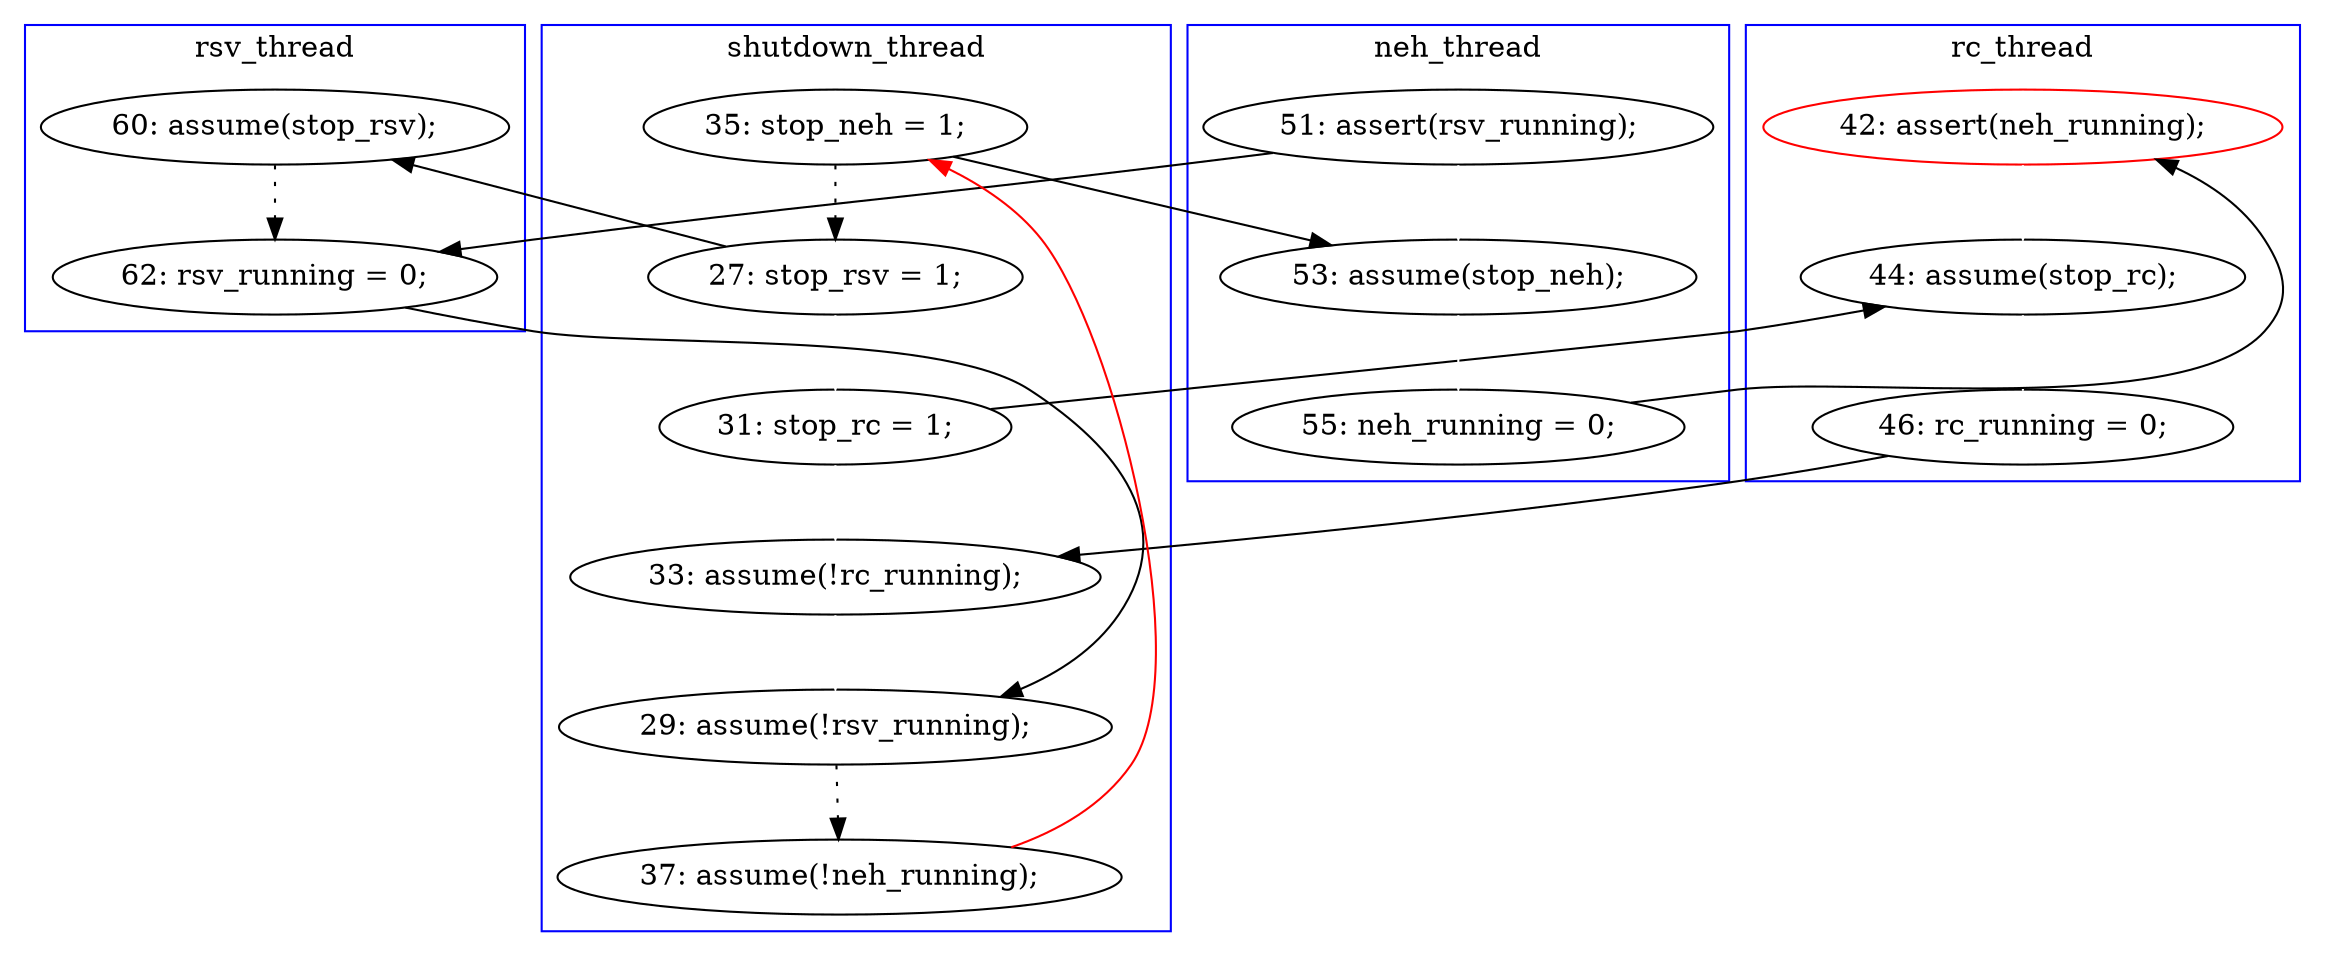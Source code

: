 digraph Counterexample {
	13 -> 18 [color = white, style = solid]
	15 -> 21 [color = black, style = solid, constraint = false]
	12 -> 16 [color = black, style = solid, constraint = false]
	28 -> 29 [color = white, style = solid]
	33 -> 34 [color = black, style = dotted]
	30 -> 33 [color = white, style = solid]
	12 -> 13 [color = black, style = dotted]
	16 -> 23 [color = white, style = solid]
	23 -> 27 [color = black, style = solid, constraint = false]
	15 -> 16 [color = white, style = solid]
	34 -> 12 [color = red, style = solid, constraint = false]
	29 -> 30 [color = black, style = solid, constraint = false]
	13 -> 20 [color = black, style = solid, constraint = false]
	18 -> 30 [color = white, style = solid]
	20 -> 21 [color = black, style = dotted]
	18 -> 28 [color = black, style = solid, constraint = false]
	27 -> 28 [color = white, style = solid]
	21 -> 33 [color = black, style = solid, constraint = false]
	subgraph cluster4 {
		label = rsv_thread
		color = blue
		21  [label = "62: rsv_running = 0;"]
		20  [label = "60: assume(stop_rsv);"]
	}
	subgraph cluster3 {
		label = neh_thread
		color = blue
		23  [label = "55: neh_running = 0;"]
		15  [label = "51: assert(rsv_running);"]
		16  [label = "53: assume(stop_neh);"]
	}
	subgraph cluster1 {
		label = shutdown_thread
		color = blue
		33  [label = "29: assume(!rsv_running);"]
		30  [label = "33: assume(!rc_running);"]
		13  [label = "27: stop_rsv = 1;"]
		12  [label = "35: stop_neh = 1;"]
		18  [label = "31: stop_rc = 1;"]
		34  [label = "37: assume(!neh_running);"]
	}
	subgraph cluster2 {
		label = rc_thread
		color = blue
		28  [label = "44: assume(stop_rc);"]
		29  [label = "46: rc_running = 0;"]
		27  [label = "42: assert(neh_running);", color = red]
	}
}